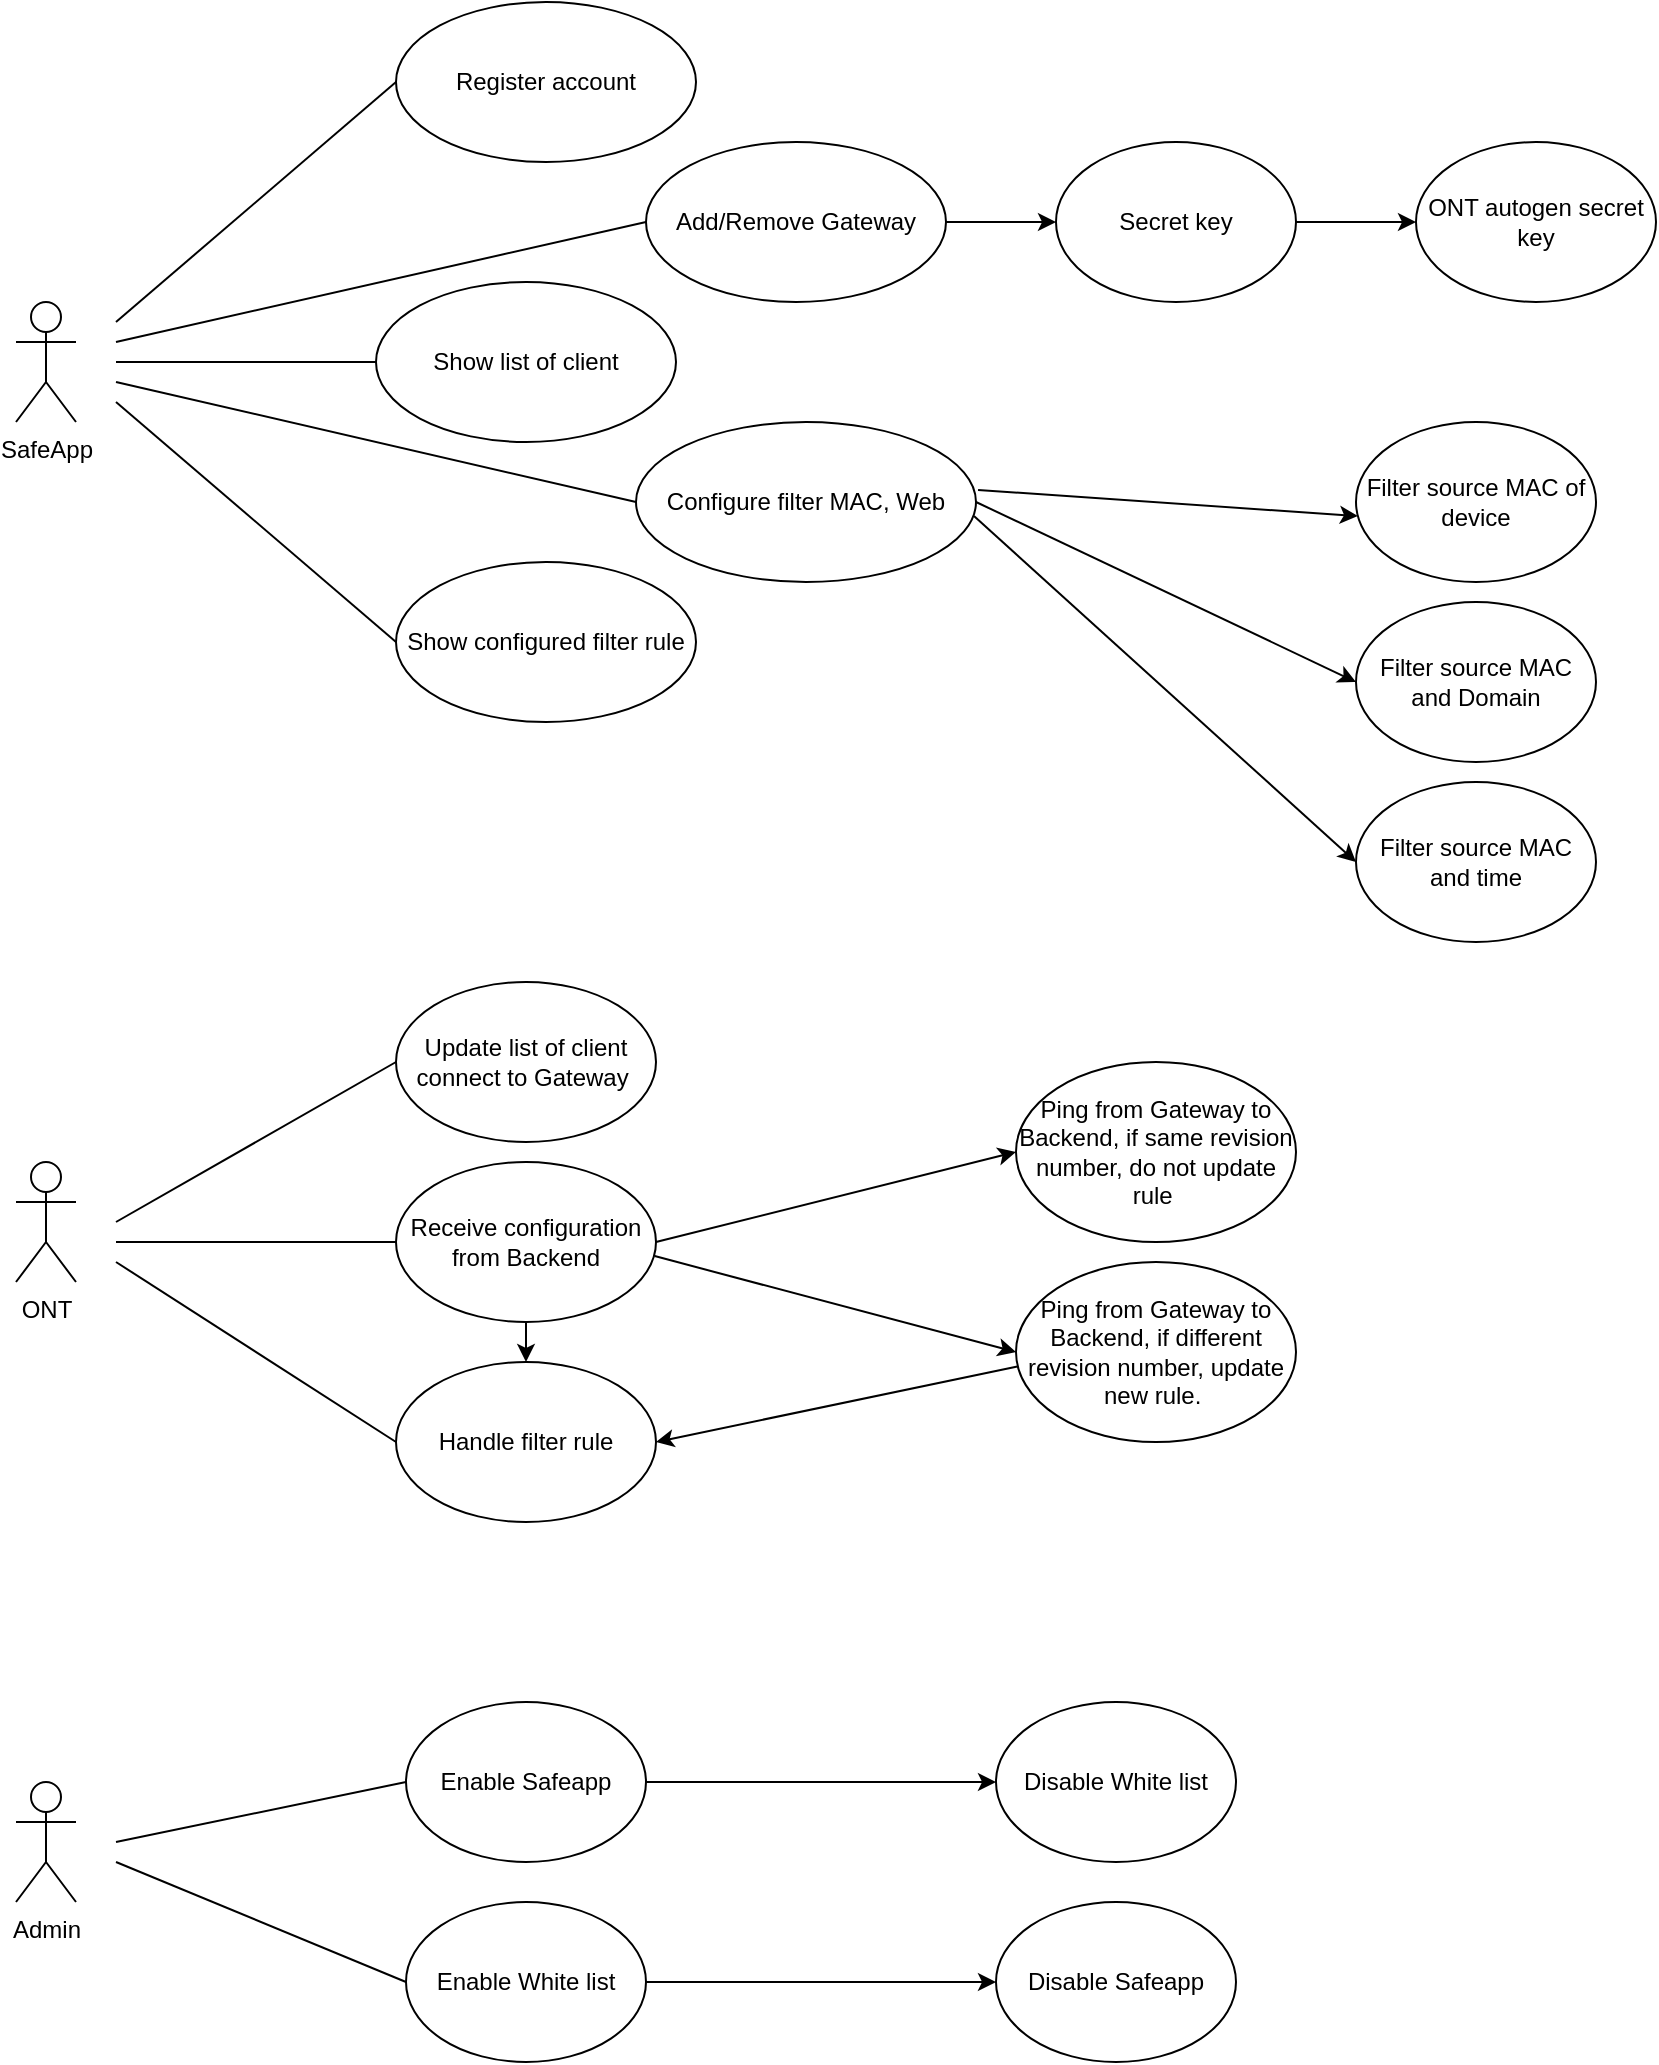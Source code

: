<mxfile version="16.5.6" type="github">
  <diagram id="1yU4TPJS01dvoMJ1WIqL" name="Page-1">
    <mxGraphModel dx="1775" dy="1003" grid="1" gridSize="10" guides="1" tooltips="1" connect="1" arrows="1" fold="1" page="1" pageScale="1" pageWidth="1200" pageHeight="1600" math="0" shadow="0">
      <root>
        <mxCell id="0" />
        <mxCell id="1" parent="0" />
        <mxCell id="PD7QDwoK8xx3QElGxvUA-2" value="SafeApp" style="shape=umlActor;verticalLabelPosition=bottom;verticalAlign=top;html=1;outlineConnect=0;" vertex="1" parent="1">
          <mxGeometry x="70" y="190" width="30" height="60" as="geometry" />
        </mxCell>
        <mxCell id="PD7QDwoK8xx3QElGxvUA-3" value="Register account" style="ellipse;whiteSpace=wrap;html=1;" vertex="1" parent="1">
          <mxGeometry x="260" y="40" width="150" height="80" as="geometry" />
        </mxCell>
        <mxCell id="PD7QDwoK8xx3QElGxvUA-4" value="Show configured filter rule" style="ellipse;whiteSpace=wrap;html=1;" vertex="1" parent="1">
          <mxGeometry x="260" y="320" width="150" height="80" as="geometry" />
        </mxCell>
        <mxCell id="PD7QDwoK8xx3QElGxvUA-5" value="Add/Remove Gateway" style="ellipse;whiteSpace=wrap;html=1;" vertex="1" parent="1">
          <mxGeometry x="385" y="110" width="150" height="80" as="geometry" />
        </mxCell>
        <mxCell id="PD7QDwoK8xx3QElGxvUA-6" value="Configure filter MAC, Web" style="ellipse;whiteSpace=wrap;html=1;" vertex="1" parent="1">
          <mxGeometry x="380" y="250" width="170" height="80" as="geometry" />
        </mxCell>
        <mxCell id="PD7QDwoK8xx3QElGxvUA-7" value="Show list of client" style="ellipse;whiteSpace=wrap;html=1;" vertex="1" parent="1">
          <mxGeometry x="250" y="180" width="150" height="80" as="geometry" />
        </mxCell>
        <mxCell id="PD7QDwoK8xx3QElGxvUA-8" value="" style="endArrow=none;html=1;rounded=0;entryX=0;entryY=0.5;entryDx=0;entryDy=0;" edge="1" parent="1" target="PD7QDwoK8xx3QElGxvUA-3">
          <mxGeometry width="50" height="50" relative="1" as="geometry">
            <mxPoint x="120" y="200" as="sourcePoint" />
            <mxPoint x="200" y="120" as="targetPoint" />
          </mxGeometry>
        </mxCell>
        <mxCell id="PD7QDwoK8xx3QElGxvUA-9" value="" style="endArrow=none;html=1;rounded=0;entryX=0;entryY=0.5;entryDx=0;entryDy=0;" edge="1" parent="1" target="PD7QDwoK8xx3QElGxvUA-7">
          <mxGeometry width="50" height="50" relative="1" as="geometry">
            <mxPoint x="120" y="220" as="sourcePoint" />
            <mxPoint x="200" y="190" as="targetPoint" />
          </mxGeometry>
        </mxCell>
        <mxCell id="PD7QDwoK8xx3QElGxvUA-10" value="" style="endArrow=none;html=1;rounded=0;entryX=0;entryY=0.5;entryDx=0;entryDy=0;" edge="1" parent="1" target="PD7QDwoK8xx3QElGxvUA-4">
          <mxGeometry width="50" height="50" relative="1" as="geometry">
            <mxPoint x="120" y="240" as="sourcePoint" />
            <mxPoint x="180" y="330" as="targetPoint" />
          </mxGeometry>
        </mxCell>
        <mxCell id="PD7QDwoK8xx3QElGxvUA-11" value="" style="endArrow=none;html=1;rounded=0;entryX=0;entryY=0.5;entryDx=0;entryDy=0;" edge="1" parent="1" target="PD7QDwoK8xx3QElGxvUA-6">
          <mxGeometry width="50" height="50" relative="1" as="geometry">
            <mxPoint x="120" y="230" as="sourcePoint" />
            <mxPoint x="260" y="280" as="targetPoint" />
          </mxGeometry>
        </mxCell>
        <mxCell id="PD7QDwoK8xx3QElGxvUA-12" value="" style="endArrow=none;html=1;rounded=0;entryX=0;entryY=0.5;entryDx=0;entryDy=0;" edge="1" parent="1" target="PD7QDwoK8xx3QElGxvUA-5">
          <mxGeometry width="50" height="50" relative="1" as="geometry">
            <mxPoint x="120" y="210" as="sourcePoint" />
            <mxPoint x="340" y="150" as="targetPoint" />
          </mxGeometry>
        </mxCell>
        <mxCell id="PD7QDwoK8xx3QElGxvUA-13" value="ONT" style="shape=umlActor;verticalLabelPosition=bottom;verticalAlign=top;html=1;outlineConnect=0;" vertex="1" parent="1">
          <mxGeometry x="70" y="620" width="30" height="60" as="geometry" />
        </mxCell>
        <mxCell id="PD7QDwoK8xx3QElGxvUA-14" value="Filter source MAC of device" style="ellipse;whiteSpace=wrap;html=1;" vertex="1" parent="1">
          <mxGeometry x="740" y="250" width="120" height="80" as="geometry" />
        </mxCell>
        <mxCell id="PD7QDwoK8xx3QElGxvUA-15" value="Filter source MAC and Domain" style="ellipse;whiteSpace=wrap;html=1;" vertex="1" parent="1">
          <mxGeometry x="740" y="340" width="120" height="80" as="geometry" />
        </mxCell>
        <mxCell id="PD7QDwoK8xx3QElGxvUA-16" value="Filter source MAC and time" style="ellipse;whiteSpace=wrap;html=1;" vertex="1" parent="1">
          <mxGeometry x="740" y="430" width="120" height="80" as="geometry" />
        </mxCell>
        <mxCell id="PD7QDwoK8xx3QElGxvUA-19" value="" style="endArrow=classic;html=1;rounded=0;entryX=0.008;entryY=0.588;entryDx=0;entryDy=0;entryPerimeter=0;exitX=1.006;exitY=0.425;exitDx=0;exitDy=0;exitPerimeter=0;" edge="1" parent="1" source="PD7QDwoK8xx3QElGxvUA-6" target="PD7QDwoK8xx3QElGxvUA-14">
          <mxGeometry width="50" height="50" relative="1" as="geometry">
            <mxPoint x="560" y="300" as="sourcePoint" />
            <mxPoint x="610" y="250" as="targetPoint" />
          </mxGeometry>
        </mxCell>
        <mxCell id="PD7QDwoK8xx3QElGxvUA-20" value="" style="endArrow=classic;html=1;rounded=0;entryX=0;entryY=0.5;entryDx=0;entryDy=0;exitX=1;exitY=0.5;exitDx=0;exitDy=0;" edge="1" parent="1" source="PD7QDwoK8xx3QElGxvUA-6" target="PD7QDwoK8xx3QElGxvUA-15">
          <mxGeometry width="50" height="50" relative="1" as="geometry">
            <mxPoint x="570" y="350" as="sourcePoint" />
            <mxPoint x="620" y="300" as="targetPoint" />
          </mxGeometry>
        </mxCell>
        <mxCell id="PD7QDwoK8xx3QElGxvUA-21" value="" style="endArrow=classic;html=1;rounded=0;entryX=0;entryY=0.5;entryDx=0;entryDy=0;exitX=0.994;exitY=0.588;exitDx=0;exitDy=0;exitPerimeter=0;" edge="1" parent="1" source="PD7QDwoK8xx3QElGxvUA-6" target="PD7QDwoK8xx3QElGxvUA-16">
          <mxGeometry width="50" height="50" relative="1" as="geometry">
            <mxPoint x="590" y="390" as="sourcePoint" />
            <mxPoint x="640" y="340" as="targetPoint" />
          </mxGeometry>
        </mxCell>
        <mxCell id="PD7QDwoK8xx3QElGxvUA-24" value="Update list of client connect to Gateway&amp;nbsp;" style="ellipse;whiteSpace=wrap;html=1;" vertex="1" parent="1">
          <mxGeometry x="260" y="530" width="130" height="80" as="geometry" />
        </mxCell>
        <mxCell id="PD7QDwoK8xx3QElGxvUA-25" value="Receive configuration from Backend" style="ellipse;whiteSpace=wrap;html=1;" vertex="1" parent="1">
          <mxGeometry x="260" y="620" width="130" height="80" as="geometry" />
        </mxCell>
        <mxCell id="PD7QDwoK8xx3QElGxvUA-26" value="Handle filter rule" style="ellipse;whiteSpace=wrap;html=1;" vertex="1" parent="1">
          <mxGeometry x="260" y="720" width="130" height="80" as="geometry" />
        </mxCell>
        <mxCell id="PD7QDwoK8xx3QElGxvUA-27" value="" style="endArrow=none;html=1;rounded=0;entryX=0;entryY=0.5;entryDx=0;entryDy=0;" edge="1" parent="1" target="PD7QDwoK8xx3QElGxvUA-24">
          <mxGeometry width="50" height="50" relative="1" as="geometry">
            <mxPoint x="120" y="650" as="sourcePoint" />
            <mxPoint x="200" y="560" as="targetPoint" />
          </mxGeometry>
        </mxCell>
        <mxCell id="PD7QDwoK8xx3QElGxvUA-28" value="" style="endArrow=none;html=1;rounded=0;entryX=0;entryY=0.5;entryDx=0;entryDy=0;" edge="1" parent="1" target="PD7QDwoK8xx3QElGxvUA-25">
          <mxGeometry width="50" height="50" relative="1" as="geometry">
            <mxPoint x="120" y="660" as="sourcePoint" />
            <mxPoint x="190" y="640" as="targetPoint" />
          </mxGeometry>
        </mxCell>
        <mxCell id="PD7QDwoK8xx3QElGxvUA-29" value="" style="endArrow=none;html=1;rounded=0;entryX=0;entryY=0.5;entryDx=0;entryDy=0;" edge="1" parent="1" target="PD7QDwoK8xx3QElGxvUA-26">
          <mxGeometry width="50" height="50" relative="1" as="geometry">
            <mxPoint x="120" y="670" as="sourcePoint" />
            <mxPoint x="190" y="680" as="targetPoint" />
          </mxGeometry>
        </mxCell>
        <mxCell id="PD7QDwoK8xx3QElGxvUA-30" value="Ping from Gateway to Backend, if same revision number, do not update rule&amp;nbsp;" style="ellipse;whiteSpace=wrap;html=1;" vertex="1" parent="1">
          <mxGeometry x="570" y="570" width="140" height="90" as="geometry" />
        </mxCell>
        <mxCell id="PD7QDwoK8xx3QElGxvUA-31" value="" style="endArrow=classic;html=1;rounded=0;entryX=0;entryY=0.5;entryDx=0;entryDy=0;exitX=1;exitY=0.5;exitDx=0;exitDy=0;" edge="1" parent="1" source="PD7QDwoK8xx3QElGxvUA-25" target="PD7QDwoK8xx3QElGxvUA-30">
          <mxGeometry width="50" height="50" relative="1" as="geometry">
            <mxPoint x="400" y="700" as="sourcePoint" />
            <mxPoint x="450" y="650" as="targetPoint" />
          </mxGeometry>
        </mxCell>
        <mxCell id="PD7QDwoK8xx3QElGxvUA-32" value="&lt;span&gt;Ping from Gateway to Backend, if different revision number, update new rule.&amp;nbsp;&lt;/span&gt;" style="ellipse;whiteSpace=wrap;html=1;" vertex="1" parent="1">
          <mxGeometry x="570" y="670" width="140" height="90" as="geometry" />
        </mxCell>
        <mxCell id="PD7QDwoK8xx3QElGxvUA-33" value="" style="endArrow=classic;html=1;rounded=0;entryX=0;entryY=0.5;entryDx=0;entryDy=0;exitX=0.995;exitY=0.588;exitDx=0;exitDy=0;exitPerimeter=0;" edge="1" parent="1" source="PD7QDwoK8xx3QElGxvUA-25" target="PD7QDwoK8xx3QElGxvUA-32">
          <mxGeometry width="50" height="50" relative="1" as="geometry">
            <mxPoint x="390" y="730" as="sourcePoint" />
            <mxPoint x="440" y="680" as="targetPoint" />
          </mxGeometry>
        </mxCell>
        <mxCell id="PD7QDwoK8xx3QElGxvUA-34" value="" style="endArrow=classic;html=1;rounded=0;entryX=1;entryY=0.5;entryDx=0;entryDy=0;exitX=0.005;exitY=0.581;exitDx=0;exitDy=0;exitPerimeter=0;" edge="1" parent="1" source="PD7QDwoK8xx3QElGxvUA-32" target="PD7QDwoK8xx3QElGxvUA-26">
          <mxGeometry width="50" height="50" relative="1" as="geometry">
            <mxPoint x="410" y="780" as="sourcePoint" />
            <mxPoint x="460" y="730" as="targetPoint" />
          </mxGeometry>
        </mxCell>
        <mxCell id="PD7QDwoK8xx3QElGxvUA-35" value="" style="endArrow=classic;html=1;rounded=0;entryX=0.5;entryY=0;entryDx=0;entryDy=0;exitX=0.5;exitY=1;exitDx=0;exitDy=0;" edge="1" parent="1" source="PD7QDwoK8xx3QElGxvUA-25" target="PD7QDwoK8xx3QElGxvUA-26">
          <mxGeometry width="50" height="50" relative="1" as="geometry">
            <mxPoint x="360" y="750" as="sourcePoint" />
            <mxPoint x="410" y="700" as="targetPoint" />
          </mxGeometry>
        </mxCell>
        <mxCell id="PD7QDwoK8xx3QElGxvUA-36" value="Admin" style="shape=umlActor;verticalLabelPosition=bottom;verticalAlign=top;html=1;outlineConnect=0;" vertex="1" parent="1">
          <mxGeometry x="70" y="930" width="30" height="60" as="geometry" />
        </mxCell>
        <mxCell id="PD7QDwoK8xx3QElGxvUA-37" value="Enable Safeapp" style="ellipse;whiteSpace=wrap;html=1;" vertex="1" parent="1">
          <mxGeometry x="265" y="890" width="120" height="80" as="geometry" />
        </mxCell>
        <mxCell id="PD7QDwoK8xx3QElGxvUA-38" value="Enable White list" style="ellipse;whiteSpace=wrap;html=1;" vertex="1" parent="1">
          <mxGeometry x="265" y="990" width="120" height="80" as="geometry" />
        </mxCell>
        <mxCell id="PD7QDwoK8xx3QElGxvUA-39" value="" style="endArrow=none;html=1;rounded=0;entryX=0;entryY=0.5;entryDx=0;entryDy=0;" edge="1" parent="1" target="PD7QDwoK8xx3QElGxvUA-37">
          <mxGeometry width="50" height="50" relative="1" as="geometry">
            <mxPoint x="120" y="960" as="sourcePoint" />
            <mxPoint x="260" y="930" as="targetPoint" />
          </mxGeometry>
        </mxCell>
        <mxCell id="PD7QDwoK8xx3QElGxvUA-40" value="" style="endArrow=none;html=1;rounded=0;entryX=0;entryY=0.5;entryDx=0;entryDy=0;" edge="1" parent="1" target="PD7QDwoK8xx3QElGxvUA-38">
          <mxGeometry width="50" height="50" relative="1" as="geometry">
            <mxPoint x="120" y="970" as="sourcePoint" />
            <mxPoint x="180" y="970" as="targetPoint" />
          </mxGeometry>
        </mxCell>
        <mxCell id="PD7QDwoK8xx3QElGxvUA-41" value="Disable White list" style="ellipse;whiteSpace=wrap;html=1;" vertex="1" parent="1">
          <mxGeometry x="560" y="890" width="120" height="80" as="geometry" />
        </mxCell>
        <mxCell id="PD7QDwoK8xx3QElGxvUA-42" value="Disable Safeapp" style="ellipse;whiteSpace=wrap;html=1;" vertex="1" parent="1">
          <mxGeometry x="560" y="990" width="120" height="80" as="geometry" />
        </mxCell>
        <mxCell id="PD7QDwoK8xx3QElGxvUA-43" value="" style="endArrow=classic;html=1;rounded=0;entryX=0;entryY=0.5;entryDx=0;entryDy=0;exitX=1;exitY=0.5;exitDx=0;exitDy=0;" edge="1" parent="1" source="PD7QDwoK8xx3QElGxvUA-37" target="PD7QDwoK8xx3QElGxvUA-41">
          <mxGeometry width="50" height="50" relative="1" as="geometry">
            <mxPoint x="390" y="930" as="sourcePoint" />
            <mxPoint x="450" y="910" as="targetPoint" />
          </mxGeometry>
        </mxCell>
        <mxCell id="PD7QDwoK8xx3QElGxvUA-44" value="" style="endArrow=classic;html=1;rounded=0;entryX=0;entryY=0.5;entryDx=0;entryDy=0;exitX=1;exitY=0.5;exitDx=0;exitDy=0;" edge="1" parent="1" source="PD7QDwoK8xx3QElGxvUA-38" target="PD7QDwoK8xx3QElGxvUA-42">
          <mxGeometry width="50" height="50" relative="1" as="geometry">
            <mxPoint x="430" y="1080" as="sourcePoint" />
            <mxPoint x="480" y="1030" as="targetPoint" />
          </mxGeometry>
        </mxCell>
        <mxCell id="PD7QDwoK8xx3QElGxvUA-46" value="Secret key" style="ellipse;whiteSpace=wrap;html=1;" vertex="1" parent="1">
          <mxGeometry x="590" y="110" width="120" height="80" as="geometry" />
        </mxCell>
        <mxCell id="PD7QDwoK8xx3QElGxvUA-47" value="" style="endArrow=classic;html=1;rounded=0;entryX=0;entryY=0.5;entryDx=0;entryDy=0;exitX=1;exitY=0.5;exitDx=0;exitDy=0;" edge="1" parent="1" source="PD7QDwoK8xx3QElGxvUA-5" target="PD7QDwoK8xx3QElGxvUA-46">
          <mxGeometry width="50" height="50" relative="1" as="geometry">
            <mxPoint x="590" y="150" as="sourcePoint" />
            <mxPoint x="640" y="100" as="targetPoint" />
          </mxGeometry>
        </mxCell>
        <mxCell id="PD7QDwoK8xx3QElGxvUA-50" value="ONT autogen secret key" style="ellipse;whiteSpace=wrap;html=1;" vertex="1" parent="1">
          <mxGeometry x="770" y="110" width="120" height="80" as="geometry" />
        </mxCell>
        <mxCell id="PD7QDwoK8xx3QElGxvUA-51" value="" style="endArrow=classic;html=1;rounded=0;entryX=0;entryY=0.5;entryDx=0;entryDy=0;exitX=1;exitY=0.5;exitDx=0;exitDy=0;" edge="1" parent="1" source="PD7QDwoK8xx3QElGxvUA-46" target="PD7QDwoK8xx3QElGxvUA-50">
          <mxGeometry width="50" height="50" relative="1" as="geometry">
            <mxPoint x="690" y="240" as="sourcePoint" />
            <mxPoint x="740" y="190" as="targetPoint" />
          </mxGeometry>
        </mxCell>
      </root>
    </mxGraphModel>
  </diagram>
</mxfile>
